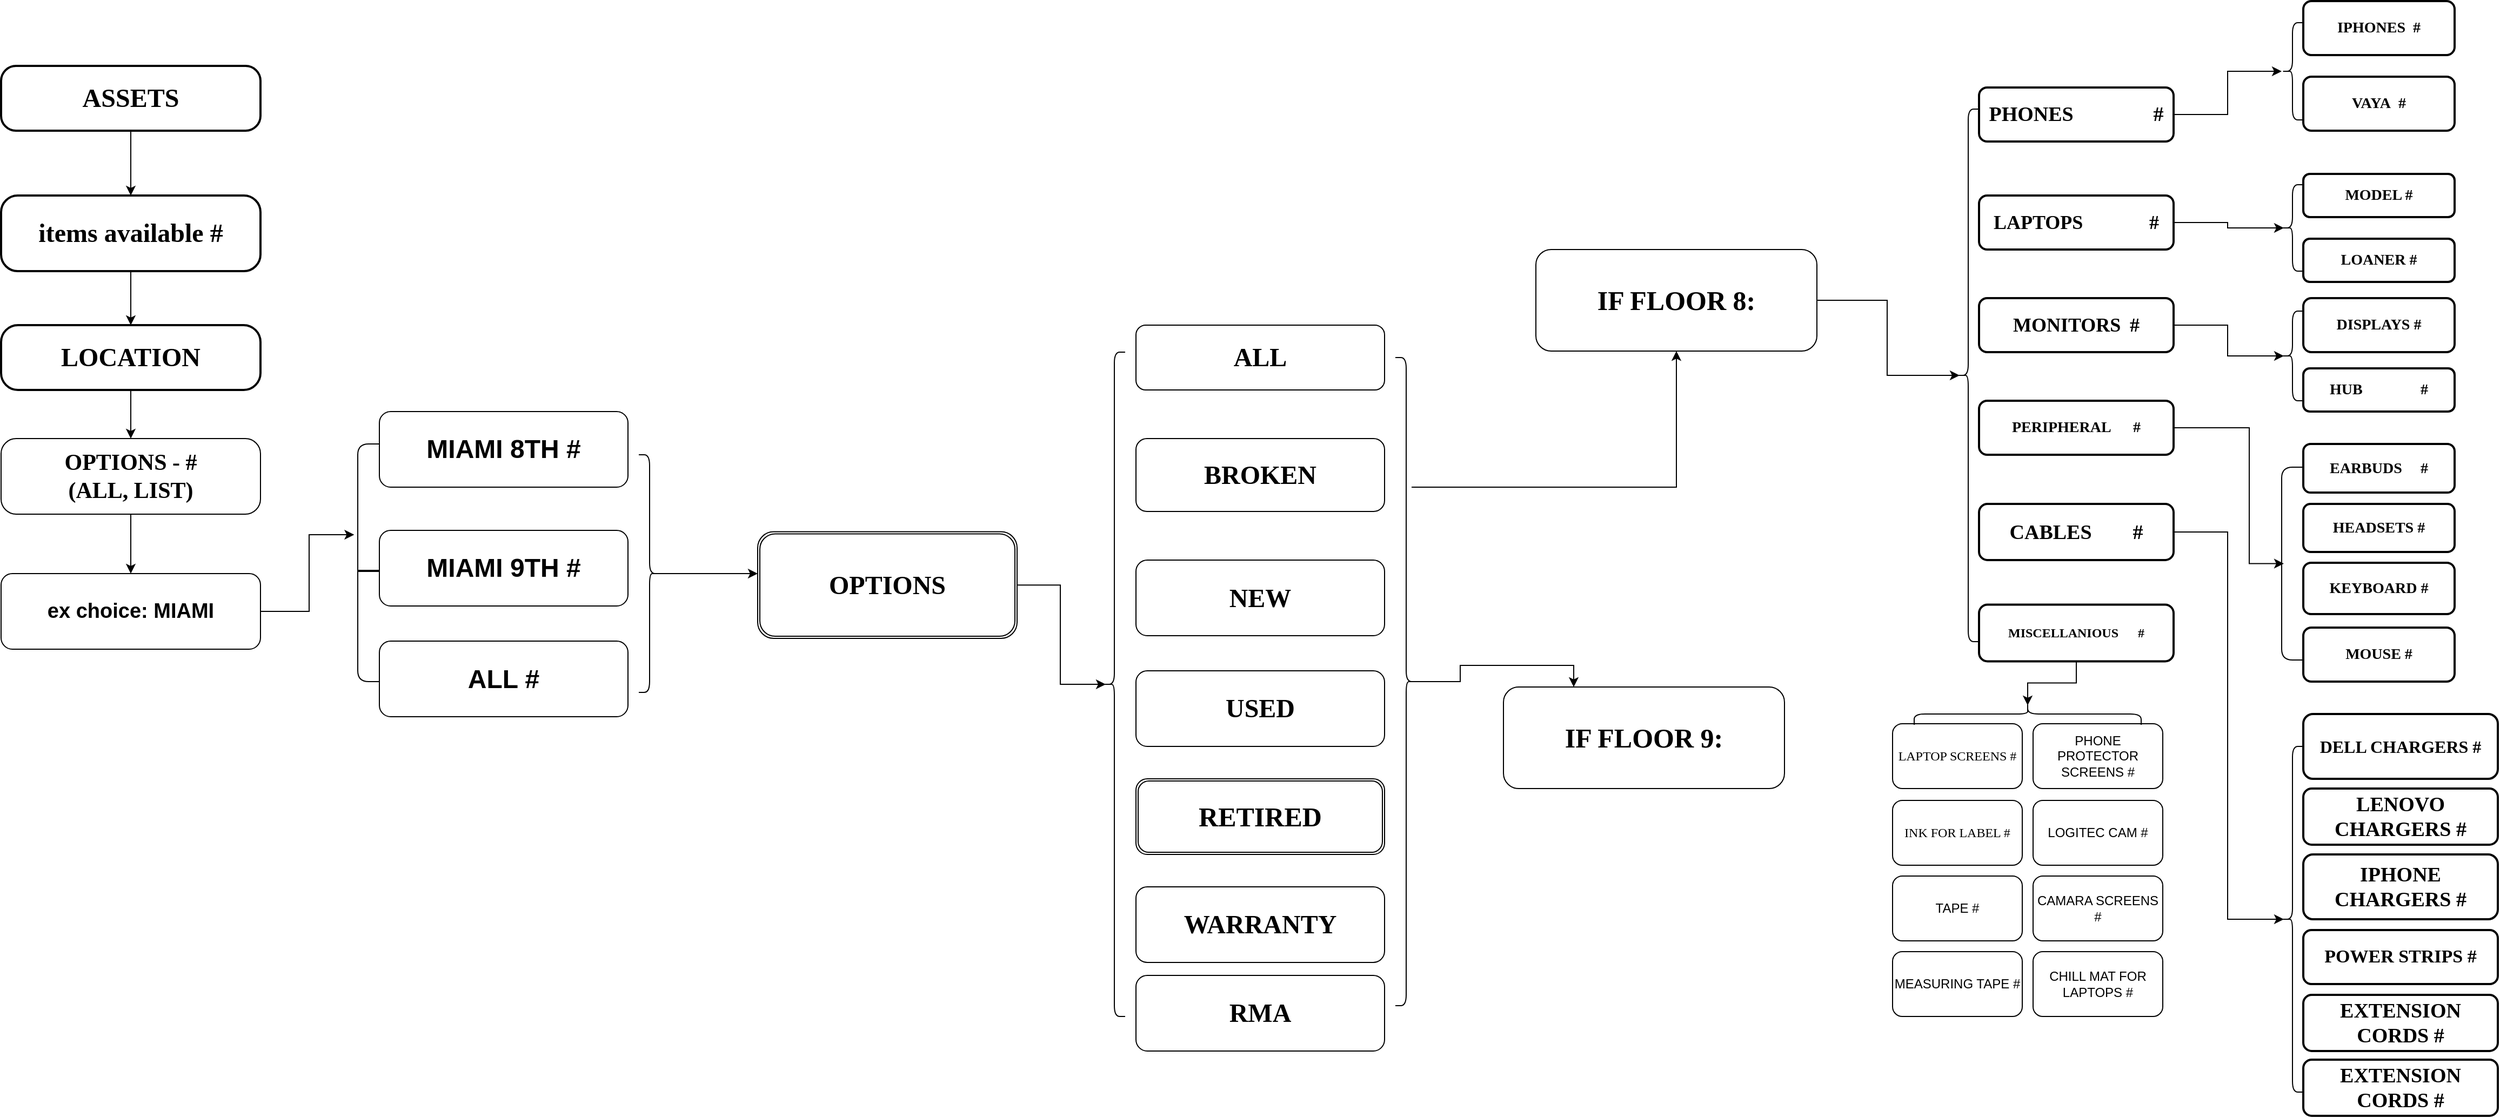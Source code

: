 <mxfile version="22.0.4" type="github">
  <diagram name="Page-1" id="19d8dcba-68ad-dc05-1034-9cf7b2a963f6">
    <mxGraphModel dx="2787" dy="1699" grid="1" gridSize="10" guides="1" tooltips="1" connect="1" arrows="1" fold="1" page="1" pageScale="1" pageWidth="1100" pageHeight="850" background="none" math="0" shadow="0">
      <root>
        <mxCell id="0" />
        <mxCell id="1" parent="0" />
        <mxCell id="h1hUA61V5pD_zSrO468f-13" style="edgeStyle=orthogonalEdgeStyle;rounded=0;orthogonalLoop=1;jettySize=auto;html=1;exitX=0.5;exitY=1;exitDx=0;exitDy=0;" edge="1" parent="1" source="218ae93e1282097f-19" target="6257edae8c83ed4a-1">
          <mxGeometry relative="1" as="geometry" />
        </mxCell>
        <mxCell id="218ae93e1282097f-19" value="&lt;font size=&quot;1&quot; style=&quot;&quot;&gt;&lt;b style=&quot;font-size: 24px;&quot;&gt;ASSETS&lt;/b&gt;&lt;/font&gt;" style="whiteSpace=wrap;html=1;rounded=1;shadow=0;comic=0;strokeWidth=2;fontFamily=Verdana;align=center;fontSize=10;arcSize=23;" parent="1" vertex="1">
          <mxGeometry x="-1050" y="10" width="240" height="60" as="geometry" />
        </mxCell>
        <mxCell id="218ae93e1282097f-24" value="VAYA&amp;nbsp; #" style="whiteSpace=wrap;html=1;rounded=1;shadow=0;comic=0;strokeWidth=2;fontFamily=Verdana;align=center;fontSize=14;fontStyle=1" parent="1" vertex="1">
          <mxGeometry x="1080" y="20" width="140" height="50" as="geometry" />
        </mxCell>
        <mxCell id="218ae93e1282097f-8" value="&lt;font style=&quot;font-size: 18px;&quot;&gt;LAPTOPS&lt;span style=&quot;white-space: pre;&quot;&gt;&#x9;&lt;span style=&quot;white-space: pre;&quot;&gt;&#x9;&lt;/span&gt;#&lt;/span&gt;&lt;/font&gt;" style="whiteSpace=wrap;html=1;rounded=1;shadow=0;comic=0;strokeWidth=2;fontFamily=Verdana;align=center;fontSize=12;fontStyle=1" parent="1" vertex="1">
          <mxGeometry x="780" y="130" width="180" height="50" as="geometry" />
        </mxCell>
        <mxCell id="6257edae8c83ed4a-9" value="MISCELLANIOUS&lt;span style=&quot;white-space: pre;&quot;&gt;&#x9;&lt;/span&gt;#" style="whiteSpace=wrap;html=1;rounded=1;shadow=0;comic=0;strokeWidth=2;fontFamily=Verdana;align=center;fontSize=12;fontStyle=1" parent="1" vertex="1">
          <mxGeometry x="780" y="508.75" width="180" height="52.5" as="geometry" />
        </mxCell>
        <mxCell id="h1hUA61V5pD_zSrO468f-108" style="edgeStyle=orthogonalEdgeStyle;rounded=0;orthogonalLoop=1;jettySize=auto;html=1;exitX=1;exitY=0.5;exitDx=0;exitDy=0;" edge="1" parent="1" source="6257edae8c83ed4a-21" target="h1hUA61V5pD_zSrO468f-107">
          <mxGeometry relative="1" as="geometry" />
        </mxCell>
        <mxCell id="6257edae8c83ed4a-21" value="&lt;font style=&quot;font-size: 19px;&quot;&gt;PHONES&amp;nbsp;&lt;span style=&quot;white-space: pre;&quot;&gt;&#x9;&lt;/span&gt;&lt;span style=&quot;white-space: pre;&quot;&gt;&#x9;&lt;/span&gt;#&lt;/font&gt;" style="whiteSpace=wrap;html=1;rounded=1;shadow=0;comic=0;strokeWidth=2;fontFamily=Verdana;align=center;fontSize=12;fontStyle=1" parent="1" vertex="1">
          <mxGeometry x="780" y="30" width="180" height="50" as="geometry" />
        </mxCell>
        <mxCell id="h1hUA61V5pD_zSrO468f-137" style="edgeStyle=orthogonalEdgeStyle;rounded=0;orthogonalLoop=1;jettySize=auto;html=1;exitX=1;exitY=0.5;exitDx=0;exitDy=0;entryX=0.1;entryY=0.5;entryDx=0;entryDy=0;entryPerimeter=0;" edge="1" parent="1" source="6257edae8c83ed4a-12" target="h1hUA61V5pD_zSrO468f-136">
          <mxGeometry relative="1" as="geometry">
            <Array as="points">
              <mxPoint x="1010" y="442" />
              <mxPoint x="1010" y="800" />
            </Array>
          </mxGeometry>
        </mxCell>
        <mxCell id="6257edae8c83ed4a-12" value="&lt;font style=&quot;font-size: 19px;&quot;&gt;CABLES&lt;span style=&quot;white-space: pre;&quot;&gt;&#x9;&lt;/span&gt;#&lt;/font&gt;" style="whiteSpace=wrap;html=1;rounded=1;shadow=0;comic=0;strokeWidth=2;fontFamily=Verdana;align=center;fontSize=12;fontStyle=1" parent="1" vertex="1">
          <mxGeometry x="780" y="415.5" width="180" height="52" as="geometry" />
        </mxCell>
        <mxCell id="TH0M8ejJbZos6mJaKVJH-13" style="edgeStyle=orthogonalEdgeStyle;rounded=0;orthogonalLoop=1;jettySize=auto;html=1;" parent="1" source="6257edae8c83ed4a-1" target="TH0M8ejJbZos6mJaKVJH-12" edge="1">
          <mxGeometry relative="1" as="geometry" />
        </mxCell>
        <mxCell id="6257edae8c83ed4a-1" value="&lt;font style=&quot;font-size: 24px;&quot;&gt;items available #&lt;/font&gt;" style="whiteSpace=wrap;html=1;rounded=1;shadow=0;comic=0;strokeWidth=2;fontFamily=Verdana;align=center;fontSize=12;fontStyle=1;arcSize=22;" parent="1" vertex="1">
          <mxGeometry x="-1050" y="130" width="240" height="70" as="geometry" />
        </mxCell>
        <mxCell id="TH0M8ejJbZos6mJaKVJH-8" value="&lt;font style=&quot;font-size: 18px;&quot;&gt;MONITORS&lt;span style=&quot;white-space: pre;&quot;&gt;&#x9;&lt;/span&gt;#&lt;/font&gt;" style="whiteSpace=wrap;html=1;rounded=1;shadow=0;comic=0;strokeWidth=2;fontFamily=Verdana;align=center;fontSize=12;fontStyle=1" parent="1" vertex="1">
          <mxGeometry x="780" y="225" width="180" height="50" as="geometry" />
        </mxCell>
        <mxCell id="h1hUA61V5pD_zSrO468f-5" style="edgeStyle=orthogonalEdgeStyle;rounded=0;orthogonalLoop=1;jettySize=auto;html=1;exitX=0.5;exitY=1;exitDx=0;exitDy=0;entryX=0.5;entryY=0;entryDx=0;entryDy=0;" edge="1" parent="1" source="TH0M8ejJbZos6mJaKVJH-12" target="h1hUA61V5pD_zSrO468f-6">
          <mxGeometry relative="1" as="geometry">
            <mxPoint x="-940" y="480" as="targetPoint" />
          </mxGeometry>
        </mxCell>
        <mxCell id="TH0M8ejJbZos6mJaKVJH-12" value="&lt;font style=&quot;font-size: 24px;&quot;&gt;LOCATION&lt;/font&gt;" style="whiteSpace=wrap;html=1;rounded=1;shadow=0;comic=0;strokeWidth=2;fontFamily=Verdana;align=center;fontSize=12;fontStyle=1;arcSize=26;" parent="1" vertex="1">
          <mxGeometry x="-1050" y="250" width="240" height="60" as="geometry" />
        </mxCell>
        <mxCell id="h1hUA61V5pD_zSrO468f-2" value="&lt;font style=&quot;font-size: 24px;&quot;&gt;MIAMI 8TH #&lt;/font&gt;" style="rounded=1;whiteSpace=wrap;html=1;fontSize=20;fontStyle=1" vertex="1" parent="1">
          <mxGeometry x="-700" y="330" width="230" height="70" as="geometry" />
        </mxCell>
        <mxCell id="h1hUA61V5pD_zSrO468f-3" value="&lt;font style=&quot;font-size: 24px;&quot;&gt;MIAMI 9TH #&lt;/font&gt;" style="rounded=1;whiteSpace=wrap;html=1;fontSize=20;fontStyle=1" vertex="1" parent="1">
          <mxGeometry x="-700" y="440" width="230" height="70" as="geometry" />
        </mxCell>
        <mxCell id="h1hUA61V5pD_zSrO468f-40" style="edgeStyle=orthogonalEdgeStyle;rounded=0;orthogonalLoop=1;jettySize=auto;html=1;exitX=0.5;exitY=1;exitDx=0;exitDy=0;entryX=0.5;entryY=0;entryDx=0;entryDy=0;" edge="1" parent="1" source="h1hUA61V5pD_zSrO468f-6" target="h1hUA61V5pD_zSrO468f-39">
          <mxGeometry relative="1" as="geometry" />
        </mxCell>
        <mxCell id="h1hUA61V5pD_zSrO468f-6" value="&lt;font style=&quot;font-size: 21px;&quot; face=&quot;Verdana&quot;&gt;OPTIONS - #&lt;br&gt;(ALL, LIST)&lt;br&gt;&lt;/font&gt;" style="rounded=1;whiteSpace=wrap;html=1;fontStyle=1;fontSize=19;arcSize=20;" vertex="1" parent="1">
          <mxGeometry x="-1050" y="355" width="240" height="70" as="geometry" />
        </mxCell>
        <mxCell id="h1hUA61V5pD_zSrO468f-30" value="&lt;font style=&quot;font-size: 24px;&quot;&gt;NEW&lt;/font&gt;" style="rounded=1;whiteSpace=wrap;html=1;fontStyle=1;fontFamily=Verdana;fontSize=22;" vertex="1" parent="1">
          <mxGeometry y="467.5" width="230" height="70" as="geometry" />
        </mxCell>
        <mxCell id="h1hUA61V5pD_zSrO468f-32" value="&lt;font face=&quot;Verdana&quot; size=&quot;1&quot; style=&quot;&quot;&gt;&lt;b style=&quot;font-size: 24px;&quot;&gt;ALL&lt;/b&gt;&lt;/font&gt;" style="rounded=1;whiteSpace=wrap;html=1;fontFamily=Helvetica;" vertex="1" parent="1">
          <mxGeometry y="250" width="230" height="60" as="geometry" />
        </mxCell>
        <mxCell id="h1hUA61V5pD_zSrO468f-33" value="&lt;font style=&quot;font-size: 24px;&quot;&gt;USED&lt;/font&gt;" style="rounded=1;whiteSpace=wrap;html=1;fontStyle=1;fontFamily=Verdana;fontSize=21;" vertex="1" parent="1">
          <mxGeometry y="570" width="230" height="70" as="geometry" />
        </mxCell>
        <mxCell id="h1hUA61V5pD_zSrO468f-34" value="&lt;font style=&quot;font-size: 24px;&quot;&gt;BROKEN&lt;/font&gt;" style="rounded=1;whiteSpace=wrap;html=1;fontStyle=1;fontFamily=Verdana;fontSize=20;" vertex="1" parent="1">
          <mxGeometry y="355" width="230" height="67.5" as="geometry" />
        </mxCell>
        <mxCell id="h1hUA61V5pD_zSrO468f-36" value="&lt;font size=&quot;1&quot; style=&quot;&quot;&gt;&lt;b style=&quot;font-size: 24px;&quot;&gt;ALL #&lt;/b&gt;&lt;/font&gt;" style="rounded=1;whiteSpace=wrap;html=1;" vertex="1" parent="1">
          <mxGeometry x="-700" y="542.5" width="230" height="70" as="geometry" />
        </mxCell>
        <mxCell id="h1hUA61V5pD_zSrO468f-39" value="ex choice: MIAMI" style="rounded=1;whiteSpace=wrap;html=1;fontStyle=1;fontSize=19;" vertex="1" parent="1">
          <mxGeometry x="-1050" y="480" width="240" height="70" as="geometry" />
        </mxCell>
        <mxCell id="h1hUA61V5pD_zSrO468f-48" value="PERIPHERAL&lt;span style=&quot;white-space: pre;&quot;&gt;&#x9;&lt;/span&gt;#" style="whiteSpace=wrap;html=1;rounded=1;shadow=0;comic=0;strokeWidth=2;fontFamily=Verdana;align=center;fontSize=14;fontStyle=1" vertex="1" parent="1">
          <mxGeometry x="780" y="320" width="180" height="50" as="geometry" />
        </mxCell>
        <mxCell id="h1hUA61V5pD_zSrO468f-55" value="" style="shape=curlyBracket;whiteSpace=wrap;html=1;rounded=1;labelPosition=left;verticalLabelPosition=middle;align=right;verticalAlign=middle;size=0;" vertex="1" parent="1">
          <mxGeometry x="-720" y="360" width="20" height="220" as="geometry" />
        </mxCell>
        <mxCell id="h1hUA61V5pD_zSrO468f-58" value="" style="line;strokeWidth=2;html=1;" vertex="1" parent="1">
          <mxGeometry x="-720" y="467.5" width="20" height="20" as="geometry" />
        </mxCell>
        <mxCell id="h1hUA61V5pD_zSrO468f-59" style="edgeStyle=orthogonalEdgeStyle;rounded=0;orthogonalLoop=1;jettySize=auto;html=1;exitX=1;exitY=0.5;exitDx=0;exitDy=0;entryX=-0.165;entryY=0.382;entryDx=0;entryDy=0;entryPerimeter=0;" edge="1" parent="1" source="h1hUA61V5pD_zSrO468f-39" target="h1hUA61V5pD_zSrO468f-55">
          <mxGeometry relative="1" as="geometry" />
        </mxCell>
        <mxCell id="h1hUA61V5pD_zSrO468f-60" value="&lt;font size=&quot;1&quot; style=&quot;&quot; face=&quot;Verdana&quot;&gt;&lt;b style=&quot;font-size: 24px;&quot;&gt;OPTIONS&lt;/b&gt;&lt;/font&gt;" style="shape=ext;double=1;rounded=1;whiteSpace=wrap;html=1;" vertex="1" parent="1">
          <mxGeometry x="-350" y="441.25" width="240" height="98.75" as="geometry" />
        </mxCell>
        <mxCell id="h1hUA61V5pD_zSrO468f-61" value="&lt;font style=&quot;font-size: 25px;&quot; face=&quot;Verdana&quot;&gt;RETIRED&lt;/font&gt;" style="shape=ext;double=1;rounded=1;whiteSpace=wrap;html=1;fontStyle=1" vertex="1" parent="1">
          <mxGeometry y="670" width="230" height="70" as="geometry" />
        </mxCell>
        <mxCell id="h1hUA61V5pD_zSrO468f-63" style="edgeStyle=orthogonalEdgeStyle;rounded=0;orthogonalLoop=1;jettySize=auto;html=1;exitX=0.1;exitY=0.5;exitDx=0;exitDy=0;exitPerimeter=0;" edge="1" parent="1" source="h1hUA61V5pD_zSrO468f-62">
          <mxGeometry relative="1" as="geometry">
            <mxPoint x="-350" y="480" as="targetPoint" />
            <Array as="points">
              <mxPoint x="-350" y="480" />
            </Array>
          </mxGeometry>
        </mxCell>
        <mxCell id="h1hUA61V5pD_zSrO468f-62" value="" style="shape=curlyBracket;whiteSpace=wrap;html=1;rounded=1;flipH=1;labelPosition=right;verticalLabelPosition=middle;align=left;verticalAlign=middle;" vertex="1" parent="1">
          <mxGeometry x="-460" y="370" width="20" height="220" as="geometry" />
        </mxCell>
        <mxCell id="h1hUA61V5pD_zSrO468f-68" value="" style="shape=curlyBracket;whiteSpace=wrap;html=1;rounded=1;labelPosition=left;verticalLabelPosition=middle;align=right;verticalAlign=middle;" vertex="1" parent="1">
          <mxGeometry x="-30" y="275" width="20" height="615" as="geometry" />
        </mxCell>
        <mxCell id="h1hUA61V5pD_zSrO468f-70" style="edgeStyle=orthogonalEdgeStyle;rounded=0;orthogonalLoop=1;jettySize=auto;html=1;exitX=1;exitY=0.5;exitDx=0;exitDy=0;entryX=0.1;entryY=0.5;entryDx=0;entryDy=0;entryPerimeter=0;" edge="1" parent="1" source="h1hUA61V5pD_zSrO468f-60" target="h1hUA61V5pD_zSrO468f-68">
          <mxGeometry relative="1" as="geometry" />
        </mxCell>
        <mxCell id="h1hUA61V5pD_zSrO468f-81" style="edgeStyle=orthogonalEdgeStyle;rounded=0;orthogonalLoop=1;jettySize=auto;html=1;exitX=0.25;exitY=0.2;exitDx=0;exitDy=0;exitPerimeter=0;" edge="1" parent="1" source="h1hUA61V5pD_zSrO468f-78" target="h1hUA61V5pD_zSrO468f-79">
          <mxGeometry relative="1" as="geometry" />
        </mxCell>
        <mxCell id="h1hUA61V5pD_zSrO468f-82" style="edgeStyle=orthogonalEdgeStyle;rounded=0;orthogonalLoop=1;jettySize=auto;html=1;exitX=0.1;exitY=0.5;exitDx=0;exitDy=0;exitPerimeter=0;entryX=0.25;entryY=0;entryDx=0;entryDy=0;" edge="1" parent="1" source="h1hUA61V5pD_zSrO468f-78" target="h1hUA61V5pD_zSrO468f-80">
          <mxGeometry relative="1" as="geometry" />
        </mxCell>
        <mxCell id="h1hUA61V5pD_zSrO468f-78" value="" style="shape=curlyBracket;whiteSpace=wrap;html=1;rounded=1;flipH=1;labelPosition=right;verticalLabelPosition=middle;align=left;verticalAlign=middle;" vertex="1" parent="1">
          <mxGeometry x="240" y="280" width="20" height="600" as="geometry" />
        </mxCell>
        <mxCell id="h1hUA61V5pD_zSrO468f-79" value="&lt;font style=&quot;font-size: 25px;&quot; face=&quot;Verdana&quot;&gt;&lt;b&gt;IF FLOOR 8:&lt;/b&gt;&lt;/font&gt;" style="rounded=1;whiteSpace=wrap;html=1;" vertex="1" parent="1">
          <mxGeometry x="370" y="180" width="260" height="94" as="geometry" />
        </mxCell>
        <mxCell id="h1hUA61V5pD_zSrO468f-80" value="&lt;font style=&quot;font-size: 25px;&quot; face=&quot;Verdana&quot;&gt;&lt;b&gt;IF FLOOR 9:&lt;/b&gt;&lt;/font&gt;" style="rounded=1;whiteSpace=wrap;html=1;" vertex="1" parent="1">
          <mxGeometry x="340" y="585" width="260" height="94" as="geometry" />
        </mxCell>
        <mxCell id="h1hUA61V5pD_zSrO468f-89" style="edgeStyle=orthogonalEdgeStyle;rounded=0;orthogonalLoop=1;jettySize=auto;html=1;exitX=0.5;exitY=1;exitDx=0;exitDy=0;" edge="1" parent="1" source="6257edae8c83ed4a-21" target="6257edae8c83ed4a-21">
          <mxGeometry relative="1" as="geometry" />
        </mxCell>
        <mxCell id="h1hUA61V5pD_zSrO468f-92" value="&lt;font style=&quot;font-size: 24px;&quot;&gt;WARRANTY&lt;/font&gt;" style="rounded=1;whiteSpace=wrap;html=1;fontStyle=1;fontFamily=Verdana;fontSize=21;" vertex="1" parent="1">
          <mxGeometry y="770" width="230" height="70" as="geometry" />
        </mxCell>
        <mxCell id="h1hUA61V5pD_zSrO468f-95" value="" style="shape=curlyBracket;whiteSpace=wrap;html=1;rounded=1;labelPosition=left;verticalLabelPosition=middle;align=right;verticalAlign=middle;" vertex="1" parent="1">
          <mxGeometry x="760" y="50" width="20" height="493" as="geometry" />
        </mxCell>
        <mxCell id="h1hUA61V5pD_zSrO468f-96" style="edgeStyle=orthogonalEdgeStyle;rounded=0;orthogonalLoop=1;jettySize=auto;html=1;exitX=1;exitY=0.5;exitDx=0;exitDy=0;entryX=0.1;entryY=0.5;entryDx=0;entryDy=0;entryPerimeter=0;" edge="1" parent="1" source="h1hUA61V5pD_zSrO468f-79" target="h1hUA61V5pD_zSrO468f-95">
          <mxGeometry relative="1" as="geometry" />
        </mxCell>
        <mxCell id="h1hUA61V5pD_zSrO468f-97" value="&lt;span style=&quot;font-size: 16px;&quot;&gt;DELL CHARGERS #&lt;/span&gt;" style="whiteSpace=wrap;html=1;rounded=1;shadow=0;comic=0;strokeWidth=2;fontFamily=Verdana;align=center;fontSize=16;fontStyle=1" vertex="1" parent="1">
          <mxGeometry x="1080" y="610" width="180" height="60" as="geometry" />
        </mxCell>
        <mxCell id="h1hUA61V5pD_zSrO468f-98" value="LOANER #" style="whiteSpace=wrap;html=1;rounded=1;shadow=0;comic=0;strokeWidth=2;fontFamily=Verdana;align=center;fontSize=14;fontStyle=1" vertex="1" parent="1">
          <mxGeometry x="1080" y="170" width="140" height="40" as="geometry" />
        </mxCell>
        <mxCell id="h1hUA61V5pD_zSrO468f-99" value="IPHONES&amp;nbsp; #" style="whiteSpace=wrap;html=1;rounded=1;shadow=0;comic=0;strokeWidth=2;fontFamily=Verdana;align=center;fontSize=14;fontStyle=1" vertex="1" parent="1">
          <mxGeometry x="1080" y="-50" width="140" height="50" as="geometry" />
        </mxCell>
        <mxCell id="h1hUA61V5pD_zSrO468f-100" value="KEYBOARD #" style="whiteSpace=wrap;html=1;rounded=1;shadow=0;comic=0;strokeWidth=2;fontFamily=Verdana;align=center;fontSize=14;fontStyle=1" vertex="1" parent="1">
          <mxGeometry x="1080" y="470" width="140" height="47.5" as="geometry" />
        </mxCell>
        <mxCell id="h1hUA61V5pD_zSrO468f-101" value="MODEL #" style="whiteSpace=wrap;html=1;rounded=1;shadow=0;comic=0;strokeWidth=2;fontFamily=Verdana;align=center;fontSize=14;fontStyle=1" vertex="1" parent="1">
          <mxGeometry x="1080" y="110" width="140" height="40" as="geometry" />
        </mxCell>
        <mxCell id="h1hUA61V5pD_zSrO468f-102" value="MOUSE #" style="whiteSpace=wrap;html=1;rounded=1;shadow=0;comic=0;strokeWidth=2;fontFamily=Verdana;align=center;fontSize=14;fontStyle=1" vertex="1" parent="1">
          <mxGeometry x="1080" y="530" width="140" height="50" as="geometry" />
        </mxCell>
        <mxCell id="h1hUA61V5pD_zSrO468f-107" value="" style="shape=curlyBracket;whiteSpace=wrap;html=1;rounded=1;labelPosition=left;verticalLabelPosition=middle;align=right;verticalAlign=middle;" vertex="1" parent="1">
          <mxGeometry x="1060" y="-30" width="20" height="90" as="geometry" />
        </mxCell>
        <mxCell id="h1hUA61V5pD_zSrO468f-109" value="" style="shape=curlyBracket;whiteSpace=wrap;html=1;rounded=1;labelPosition=left;verticalLabelPosition=middle;align=right;verticalAlign=middle;" vertex="1" parent="1">
          <mxGeometry x="1060" y="120" width="20" height="80" as="geometry" />
        </mxCell>
        <mxCell id="h1hUA61V5pD_zSrO468f-111" style="edgeStyle=orthogonalEdgeStyle;rounded=0;orthogonalLoop=1;jettySize=auto;html=1;exitX=1;exitY=0.5;exitDx=0;exitDy=0;entryX=0.1;entryY=0.5;entryDx=0;entryDy=0;entryPerimeter=0;" edge="1" parent="1" source="218ae93e1282097f-8" target="h1hUA61V5pD_zSrO468f-109">
          <mxGeometry relative="1" as="geometry" />
        </mxCell>
        <mxCell id="h1hUA61V5pD_zSrO468f-112" value="DISPLAYS #" style="whiteSpace=wrap;html=1;rounded=1;shadow=0;comic=0;strokeWidth=2;fontFamily=Verdana;align=center;fontSize=14;fontStyle=1" vertex="1" parent="1">
          <mxGeometry x="1080" y="225" width="140" height="50" as="geometry" />
        </mxCell>
        <mxCell id="h1hUA61V5pD_zSrO468f-113" value="HUB&lt;span style=&quot;white-space: pre;&quot;&gt;&#x9;&lt;/span&gt;&lt;span style=&quot;white-space: pre;&quot;&gt;&#x9;&lt;/span&gt;#" style="whiteSpace=wrap;html=1;rounded=1;shadow=0;comic=0;strokeWidth=2;fontFamily=Verdana;align=center;fontSize=14;fontStyle=1" vertex="1" parent="1">
          <mxGeometry x="1080" y="290" width="140" height="40" as="geometry" />
        </mxCell>
        <mxCell id="h1hUA61V5pD_zSrO468f-116" value="" style="shape=curlyBracket;whiteSpace=wrap;html=1;rounded=1;labelPosition=left;verticalLabelPosition=middle;align=right;verticalAlign=middle;" vertex="1" parent="1">
          <mxGeometry x="1060" y="237" width="20" height="83" as="geometry" />
        </mxCell>
        <mxCell id="h1hUA61V5pD_zSrO468f-117" style="edgeStyle=orthogonalEdgeStyle;rounded=0;orthogonalLoop=1;jettySize=auto;html=1;exitX=1;exitY=0.5;exitDx=0;exitDy=0;entryX=0.1;entryY=0.5;entryDx=0;entryDy=0;entryPerimeter=0;" edge="1" parent="1" source="TH0M8ejJbZos6mJaKVJH-8" target="h1hUA61V5pD_zSrO468f-116">
          <mxGeometry relative="1" as="geometry" />
        </mxCell>
        <mxCell id="h1hUA61V5pD_zSrO468f-118" value="HEADSETS #" style="whiteSpace=wrap;html=1;rounded=1;shadow=0;comic=0;strokeWidth=2;fontFamily=Verdana;align=center;fontSize=14;fontStyle=1" vertex="1" parent="1">
          <mxGeometry x="1080" y="415.5" width="140" height="44.5" as="geometry" />
        </mxCell>
        <mxCell id="h1hUA61V5pD_zSrO468f-119" value="EARBUDS&lt;span style=&quot;white-space: pre;&quot;&gt;&#x9;&lt;/span&gt;#" style="whiteSpace=wrap;html=1;rounded=1;shadow=0;comic=0;strokeWidth=2;fontFamily=Verdana;align=center;fontSize=14;fontStyle=1" vertex="1" parent="1">
          <mxGeometry x="1080" y="360" width="140" height="45" as="geometry" />
        </mxCell>
        <mxCell id="h1hUA61V5pD_zSrO468f-122" value="" style="shape=curlyBracket;whiteSpace=wrap;html=1;rounded=1;labelPosition=left;verticalLabelPosition=middle;align=right;verticalAlign=middle;size=0;" vertex="1" parent="1">
          <mxGeometry x="1060" y="381.5" width="20" height="178.5" as="geometry" />
        </mxCell>
        <mxCell id="h1hUA61V5pD_zSrO468f-123" style="edgeStyle=orthogonalEdgeStyle;rounded=0;orthogonalLoop=1;jettySize=auto;html=1;exitX=1;exitY=0.5;exitDx=0;exitDy=0;entryX=0.1;entryY=0.5;entryDx=0;entryDy=0;entryPerimeter=0;" edge="1" parent="1" source="h1hUA61V5pD_zSrO468f-48" target="h1hUA61V5pD_zSrO468f-122">
          <mxGeometry relative="1" as="geometry">
            <Array as="points">
              <mxPoint x="1030" y="345" />
              <mxPoint x="1030" y="471" />
            </Array>
          </mxGeometry>
        </mxCell>
        <mxCell id="h1hUA61V5pD_zSrO468f-125" value="&lt;span style=&quot;font-size: 19px;&quot;&gt;LENOVO CHARGERS #&lt;/span&gt;" style="whiteSpace=wrap;html=1;rounded=1;shadow=0;comic=0;strokeWidth=2;fontFamily=Verdana;align=center;fontSize=12;fontStyle=1" vertex="1" parent="1">
          <mxGeometry x="1080" y="679" width="180" height="52" as="geometry" />
        </mxCell>
        <mxCell id="h1hUA61V5pD_zSrO468f-129" value="&lt;span style=&quot;font-size: 19px;&quot;&gt;IPHONE CHARGERS #&lt;/span&gt;" style="whiteSpace=wrap;html=1;rounded=1;shadow=0;comic=0;strokeWidth=2;fontFamily=Verdana;align=center;fontSize=12;fontStyle=1" vertex="1" parent="1">
          <mxGeometry x="1080" y="740" width="180" height="60" as="geometry" />
        </mxCell>
        <mxCell id="h1hUA61V5pD_zSrO468f-130" value="&lt;span style=&quot;font-size: 17px;&quot;&gt;POWER STRIPS #&lt;/span&gt;" style="whiteSpace=wrap;html=1;rounded=1;shadow=0;comic=0;strokeWidth=2;fontFamily=Verdana;align=center;fontSize=17;fontStyle=1" vertex="1" parent="1">
          <mxGeometry x="1080" y="810" width="180" height="50" as="geometry" />
        </mxCell>
        <mxCell id="h1hUA61V5pD_zSrO468f-132" value="&lt;span style=&quot;font-size: 19px;&quot;&gt;EXTENSION CORDS #&lt;/span&gt;" style="whiteSpace=wrap;html=1;rounded=1;shadow=0;comic=0;strokeWidth=2;fontFamily=Verdana;align=center;fontSize=12;fontStyle=1" vertex="1" parent="1">
          <mxGeometry x="1080" y="870" width="180" height="52" as="geometry" />
        </mxCell>
        <mxCell id="h1hUA61V5pD_zSrO468f-133" value="&lt;span style=&quot;font-size: 19px;&quot;&gt;EXTENSION CORDS #&lt;/span&gt;" style="whiteSpace=wrap;html=1;rounded=1;shadow=0;comic=0;strokeWidth=2;fontFamily=Verdana;align=center;fontSize=12;fontStyle=1" vertex="1" parent="1">
          <mxGeometry x="1080" y="930" width="180" height="52" as="geometry" />
        </mxCell>
        <mxCell id="h1hUA61V5pD_zSrO468f-134" value="&lt;font style=&quot;font-size: 24px;&quot;&gt;RMA&lt;/font&gt;" style="rounded=1;whiteSpace=wrap;html=1;fontStyle=1;fontFamily=Verdana;fontSize=21;" vertex="1" parent="1">
          <mxGeometry y="852" width="230" height="70" as="geometry" />
        </mxCell>
        <mxCell id="h1hUA61V5pD_zSrO468f-136" value="" style="shape=curlyBracket;whiteSpace=wrap;html=1;rounded=1;labelPosition=left;verticalLabelPosition=middle;align=right;verticalAlign=middle;" vertex="1" parent="1">
          <mxGeometry x="1060" y="640" width="20" height="320" as="geometry" />
        </mxCell>
        <mxCell id="h1hUA61V5pD_zSrO468f-138" style="edgeStyle=orthogonalEdgeStyle;rounded=0;orthogonalLoop=1;jettySize=auto;html=1;exitX=0.5;exitY=1;exitDx=0;exitDy=0;" edge="1" parent="1" source="h1hUA61V5pD_zSrO468f-132" target="h1hUA61V5pD_zSrO468f-132">
          <mxGeometry relative="1" as="geometry" />
        </mxCell>
        <mxCell id="h1hUA61V5pD_zSrO468f-139" value="INK FOR LABEL #" style="rounded=1;whiteSpace=wrap;html=1;rotation=0;fontFamily=Verdana;" vertex="1" parent="1">
          <mxGeometry x="700" y="690" width="120" height="60" as="geometry" />
        </mxCell>
        <mxCell id="h1hUA61V5pD_zSrO468f-140" value="LAPTOP SCREENS #" style="rounded=1;whiteSpace=wrap;html=1;fontFamily=Verdana;" vertex="1" parent="1">
          <mxGeometry x="700" y="619" width="120" height="60" as="geometry" />
        </mxCell>
        <mxCell id="h1hUA61V5pD_zSrO468f-141" value="LOGITEC CAM #" style="rounded=1;whiteSpace=wrap;html=1;" vertex="1" parent="1">
          <mxGeometry x="830" y="690" width="120" height="60" as="geometry" />
        </mxCell>
        <mxCell id="h1hUA61V5pD_zSrO468f-142" value="TAPE #" style="rounded=1;whiteSpace=wrap;html=1;" vertex="1" parent="1">
          <mxGeometry x="700" y="760" width="120" height="60" as="geometry" />
        </mxCell>
        <mxCell id="h1hUA61V5pD_zSrO468f-143" value="MEASURING TAPE #" style="rounded=1;whiteSpace=wrap;html=1;" vertex="1" parent="1">
          <mxGeometry x="700" y="830" width="120" height="60" as="geometry" />
        </mxCell>
        <mxCell id="h1hUA61V5pD_zSrO468f-144" value="CHILL MAT FOR LAPTOPS #" style="rounded=1;whiteSpace=wrap;html=1;" vertex="1" parent="1">
          <mxGeometry x="830" y="830" width="120" height="60" as="geometry" />
        </mxCell>
        <mxCell id="h1hUA61V5pD_zSrO468f-145" value="CAMARA SCREENS #" style="rounded=1;whiteSpace=wrap;html=1;" vertex="1" parent="1">
          <mxGeometry x="830" y="760" width="120" height="60" as="geometry" />
        </mxCell>
        <mxCell id="h1hUA61V5pD_zSrO468f-146" value="PHONE PROTECTOR SCREENS #" style="rounded=1;whiteSpace=wrap;html=1;" vertex="1" parent="1">
          <mxGeometry x="830" y="619" width="120" height="60" as="geometry" />
        </mxCell>
        <mxCell id="h1hUA61V5pD_zSrO468f-151" value="" style="shape=curlyBracket;whiteSpace=wrap;html=1;rounded=1;labelPosition=left;verticalLabelPosition=middle;align=right;verticalAlign=middle;rotation=90;" vertex="1" parent="1">
          <mxGeometry x="815" y="505" width="20" height="210" as="geometry" />
        </mxCell>
        <mxCell id="h1hUA61V5pD_zSrO468f-152" style="edgeStyle=orthogonalEdgeStyle;rounded=0;orthogonalLoop=1;jettySize=auto;html=1;exitX=0.5;exitY=1;exitDx=0;exitDy=0;entryX=0.1;entryY=0.5;entryDx=0;entryDy=0;entryPerimeter=0;" edge="1" parent="1" source="6257edae8c83ed4a-9" target="h1hUA61V5pD_zSrO468f-151">
          <mxGeometry relative="1" as="geometry" />
        </mxCell>
      </root>
    </mxGraphModel>
  </diagram>
</mxfile>
